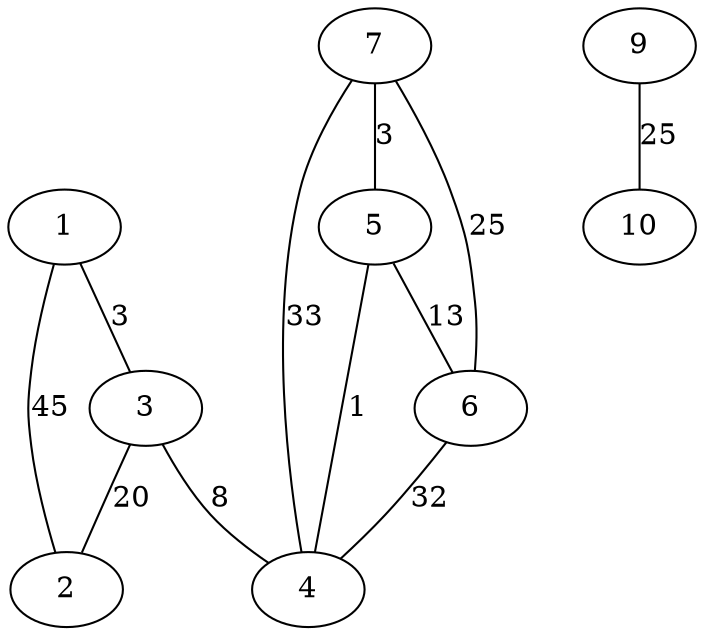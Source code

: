 # 7 10

graph G {
    1 -- 2 [label=45];
    1 -- 3 [label=3];
    3 -- 4 [label=8];
    3 -- 2 [label=20];
    5 -- 6 [label=13];
    5 -- 4 [label=1];
    6 -- 4 [label=32];
    7 -- 4 [label=33];
    7 -- 5 [label=3];
    7 -- 6 [label=25];
    9 -- 10 [label=25];
}